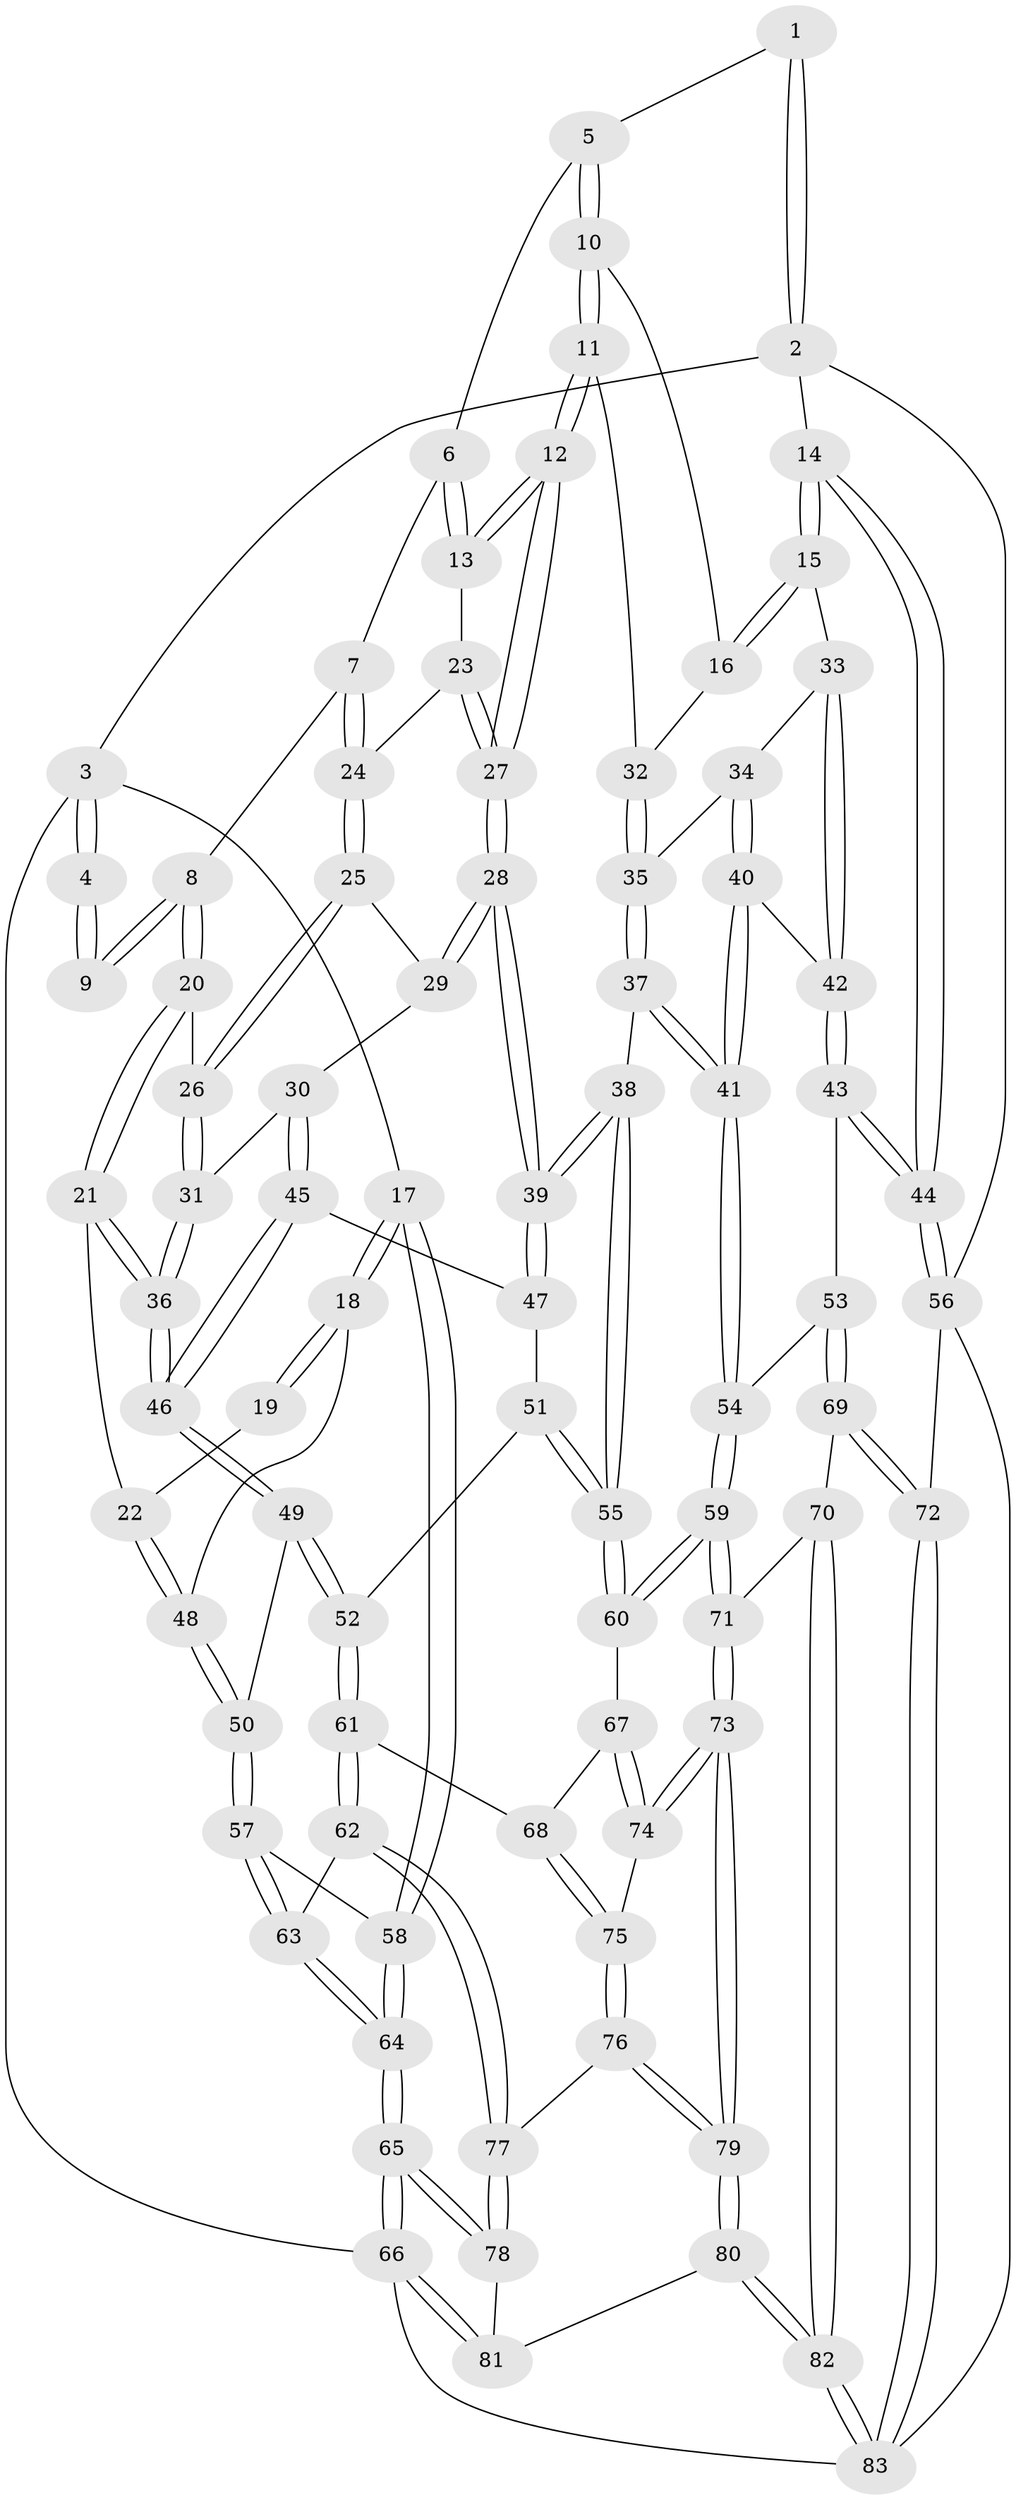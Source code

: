 // Generated by graph-tools (version 1.1) at 2025/03/03/09/25 03:03:25]
// undirected, 83 vertices, 204 edges
graph export_dot {
graph [start="1"]
  node [color=gray90,style=filled];
  1 [pos="+0.6120826657655353+0"];
  2 [pos="+1+0"];
  3 [pos="+0+0"];
  4 [pos="+0.09628551193831271+0"];
  5 [pos="+0.6104134822763917+0"];
  6 [pos="+0.5952902732395688+0"];
  7 [pos="+0.3604866704588073+0.08378397882639352"];
  8 [pos="+0.19954687197319407+0.04503409168271792"];
  9 [pos="+0.17442427832199264+0.006210509790694153"];
  10 [pos="+0.6569620993133319+0.015072381384293478"];
  11 [pos="+0.5923071325899932+0.24707758452358503"];
  12 [pos="+0.5613115142164465+0.2571307468757765"];
  13 [pos="+0.5313244666442819+0.09419003111007475"];
  14 [pos="+1+0.09310061381021764"];
  15 [pos="+0.7668021593778289+0.22487344904386894"];
  16 [pos="+0.7316769090523237+0.21523417607995632"];
  17 [pos="+0+0.2338471373450478"];
  18 [pos="+0+0.23589726562567326"];
  19 [pos="+0.14704225662846013+0.033931374022572666"];
  20 [pos="+0.2027845907534463+0.21647094272505235"];
  21 [pos="+0.1381305742433792+0.26139099319080245"];
  22 [pos="+0+0.2540778154643928"];
  23 [pos="+0.4295656412237321+0.16515747975879214"];
  24 [pos="+0.38015521028360816+0.1639445584404455"];
  25 [pos="+0.373752766860708+0.1759602464705828"];
  26 [pos="+0.251473757655452+0.23389279345575"];
  27 [pos="+0.5480415479643607+0.2721135247894508"];
  28 [pos="+0.5189557422626668+0.3348149830702265"];
  29 [pos="+0.40358363726924346+0.26032896433326597"];
  30 [pos="+0.3126664051780599+0.31384482258765345"];
  31 [pos="+0.28901230447498205+0.2902519759582069"];
  32 [pos="+0.687583630399799+0.235037511662673"];
  33 [pos="+0.7708530571792491+0.32146003731329076"];
  34 [pos="+0.7146213928455248+0.3523328565525844"];
  35 [pos="+0.6818517643216315+0.3357606960207858"];
  36 [pos="+0.1791757063887177+0.4106699453913983"];
  37 [pos="+0.5403337136311953+0.44102740771341886"];
  38 [pos="+0.5336017299498207+0.43918557510690504"];
  39 [pos="+0.5161207514192104+0.409749703221771"];
  40 [pos="+0.7024502004974733+0.43212344585062035"];
  41 [pos="+0.6305642680465232+0.482640792465023"];
  42 [pos="+0.815382033280191+0.4022917052874362"];
  43 [pos="+0.9905369800040751+0.4860968331137623"];
  44 [pos="+1+0.468657187604934"];
  45 [pos="+0.32682738184590454+0.3595577812986083"];
  46 [pos="+0.1801180357561342+0.4185595393417197"];
  47 [pos="+0.3676834872076597+0.3996406920561657"];
  48 [pos="+0+0.25427387646709465"];
  49 [pos="+0.1636144426992471+0.4835607193165714"];
  50 [pos="+0.11574771195500805+0.4952766740973618"];
  51 [pos="+0.3208758070768201+0.45887674749798596"];
  52 [pos="+0.20869238603948387+0.5117816268545092"];
  53 [pos="+0.794292248310448+0.5995776731828281"];
  54 [pos="+0.7120537813644433+0.5924611995129299"];
  55 [pos="+0.4283720206931834+0.631923816860473"];
  56 [pos="+1+0.6678757360798185"];
  57 [pos="+0.07813677633580392+0.5196076178106711"];
  58 [pos="+0+0.5179578472522748"];
  59 [pos="+0.6098442247399518+0.728605730965158"];
  60 [pos="+0.4217174279523937+0.6515638366479869"];
  61 [pos="+0.2536152081273088+0.5902828222773874"];
  62 [pos="+0.12509182612717537+0.7279829647918173"];
  63 [pos="+0.09574457437159532+0.7212013064718061"];
  64 [pos="+0+0.899691637245307"];
  65 [pos="+0+1"];
  66 [pos="+0+1"];
  67 [pos="+0.40108552865576796+0.664407576226627"];
  68 [pos="+0.39680321584677747+0.6662436614574171"];
  69 [pos="+0.8388001551879826+0.8303387191406613"];
  70 [pos="+0.6734823499090107+0.8194210051948454"];
  71 [pos="+0.633819790716158+0.8076772338758971"];
  72 [pos="+0.8518854004965626+0.8398278877377108"];
  73 [pos="+0.5424126189144031+0.9234182548582088"];
  74 [pos="+0.5056721998182866+0.8600002851775537"];
  75 [pos="+0.3519406403981017+0.7436577713492842"];
  76 [pos="+0.32181463785957376+0.7936648131752082"];
  77 [pos="+0.21919537765188638+0.8109896111749223"];
  78 [pos="+0.20158917626257997+0.8494883833487616"];
  79 [pos="+0.468771437973513+1"];
  80 [pos="+0.46678205287209024+1"];
  81 [pos="+0.23696340839218222+1"];
  82 [pos="+0.7908949348491989+1"];
  83 [pos="+0.9090691510754524+1"];
  1 -- 2;
  1 -- 2;
  1 -- 5;
  2 -- 3;
  2 -- 14;
  2 -- 56;
  3 -- 4;
  3 -- 4;
  3 -- 17;
  3 -- 66;
  4 -- 9;
  4 -- 9;
  5 -- 6;
  5 -- 10;
  5 -- 10;
  6 -- 7;
  6 -- 13;
  6 -- 13;
  7 -- 8;
  7 -- 24;
  7 -- 24;
  8 -- 9;
  8 -- 9;
  8 -- 20;
  8 -- 20;
  10 -- 11;
  10 -- 11;
  10 -- 16;
  11 -- 12;
  11 -- 12;
  11 -- 32;
  12 -- 13;
  12 -- 13;
  12 -- 27;
  12 -- 27;
  13 -- 23;
  14 -- 15;
  14 -- 15;
  14 -- 44;
  14 -- 44;
  15 -- 16;
  15 -- 16;
  15 -- 33;
  16 -- 32;
  17 -- 18;
  17 -- 18;
  17 -- 58;
  17 -- 58;
  18 -- 19;
  18 -- 19;
  18 -- 48;
  19 -- 22;
  20 -- 21;
  20 -- 21;
  20 -- 26;
  21 -- 22;
  21 -- 36;
  21 -- 36;
  22 -- 48;
  22 -- 48;
  23 -- 24;
  23 -- 27;
  23 -- 27;
  24 -- 25;
  24 -- 25;
  25 -- 26;
  25 -- 26;
  25 -- 29;
  26 -- 31;
  26 -- 31;
  27 -- 28;
  27 -- 28;
  28 -- 29;
  28 -- 29;
  28 -- 39;
  28 -- 39;
  29 -- 30;
  30 -- 31;
  30 -- 45;
  30 -- 45;
  31 -- 36;
  31 -- 36;
  32 -- 35;
  32 -- 35;
  33 -- 34;
  33 -- 42;
  33 -- 42;
  34 -- 35;
  34 -- 40;
  34 -- 40;
  35 -- 37;
  35 -- 37;
  36 -- 46;
  36 -- 46;
  37 -- 38;
  37 -- 41;
  37 -- 41;
  38 -- 39;
  38 -- 39;
  38 -- 55;
  38 -- 55;
  39 -- 47;
  39 -- 47;
  40 -- 41;
  40 -- 41;
  40 -- 42;
  41 -- 54;
  41 -- 54;
  42 -- 43;
  42 -- 43;
  43 -- 44;
  43 -- 44;
  43 -- 53;
  44 -- 56;
  44 -- 56;
  45 -- 46;
  45 -- 46;
  45 -- 47;
  46 -- 49;
  46 -- 49;
  47 -- 51;
  48 -- 50;
  48 -- 50;
  49 -- 50;
  49 -- 52;
  49 -- 52;
  50 -- 57;
  50 -- 57;
  51 -- 52;
  51 -- 55;
  51 -- 55;
  52 -- 61;
  52 -- 61;
  53 -- 54;
  53 -- 69;
  53 -- 69;
  54 -- 59;
  54 -- 59;
  55 -- 60;
  55 -- 60;
  56 -- 72;
  56 -- 83;
  57 -- 58;
  57 -- 63;
  57 -- 63;
  58 -- 64;
  58 -- 64;
  59 -- 60;
  59 -- 60;
  59 -- 71;
  59 -- 71;
  60 -- 67;
  61 -- 62;
  61 -- 62;
  61 -- 68;
  62 -- 63;
  62 -- 77;
  62 -- 77;
  63 -- 64;
  63 -- 64;
  64 -- 65;
  64 -- 65;
  65 -- 66;
  65 -- 66;
  65 -- 78;
  65 -- 78;
  66 -- 81;
  66 -- 81;
  66 -- 83;
  67 -- 68;
  67 -- 74;
  67 -- 74;
  68 -- 75;
  68 -- 75;
  69 -- 70;
  69 -- 72;
  69 -- 72;
  70 -- 71;
  70 -- 82;
  70 -- 82;
  71 -- 73;
  71 -- 73;
  72 -- 83;
  72 -- 83;
  73 -- 74;
  73 -- 74;
  73 -- 79;
  73 -- 79;
  74 -- 75;
  75 -- 76;
  75 -- 76;
  76 -- 77;
  76 -- 79;
  76 -- 79;
  77 -- 78;
  77 -- 78;
  78 -- 81;
  79 -- 80;
  79 -- 80;
  80 -- 81;
  80 -- 82;
  80 -- 82;
  82 -- 83;
  82 -- 83;
}
